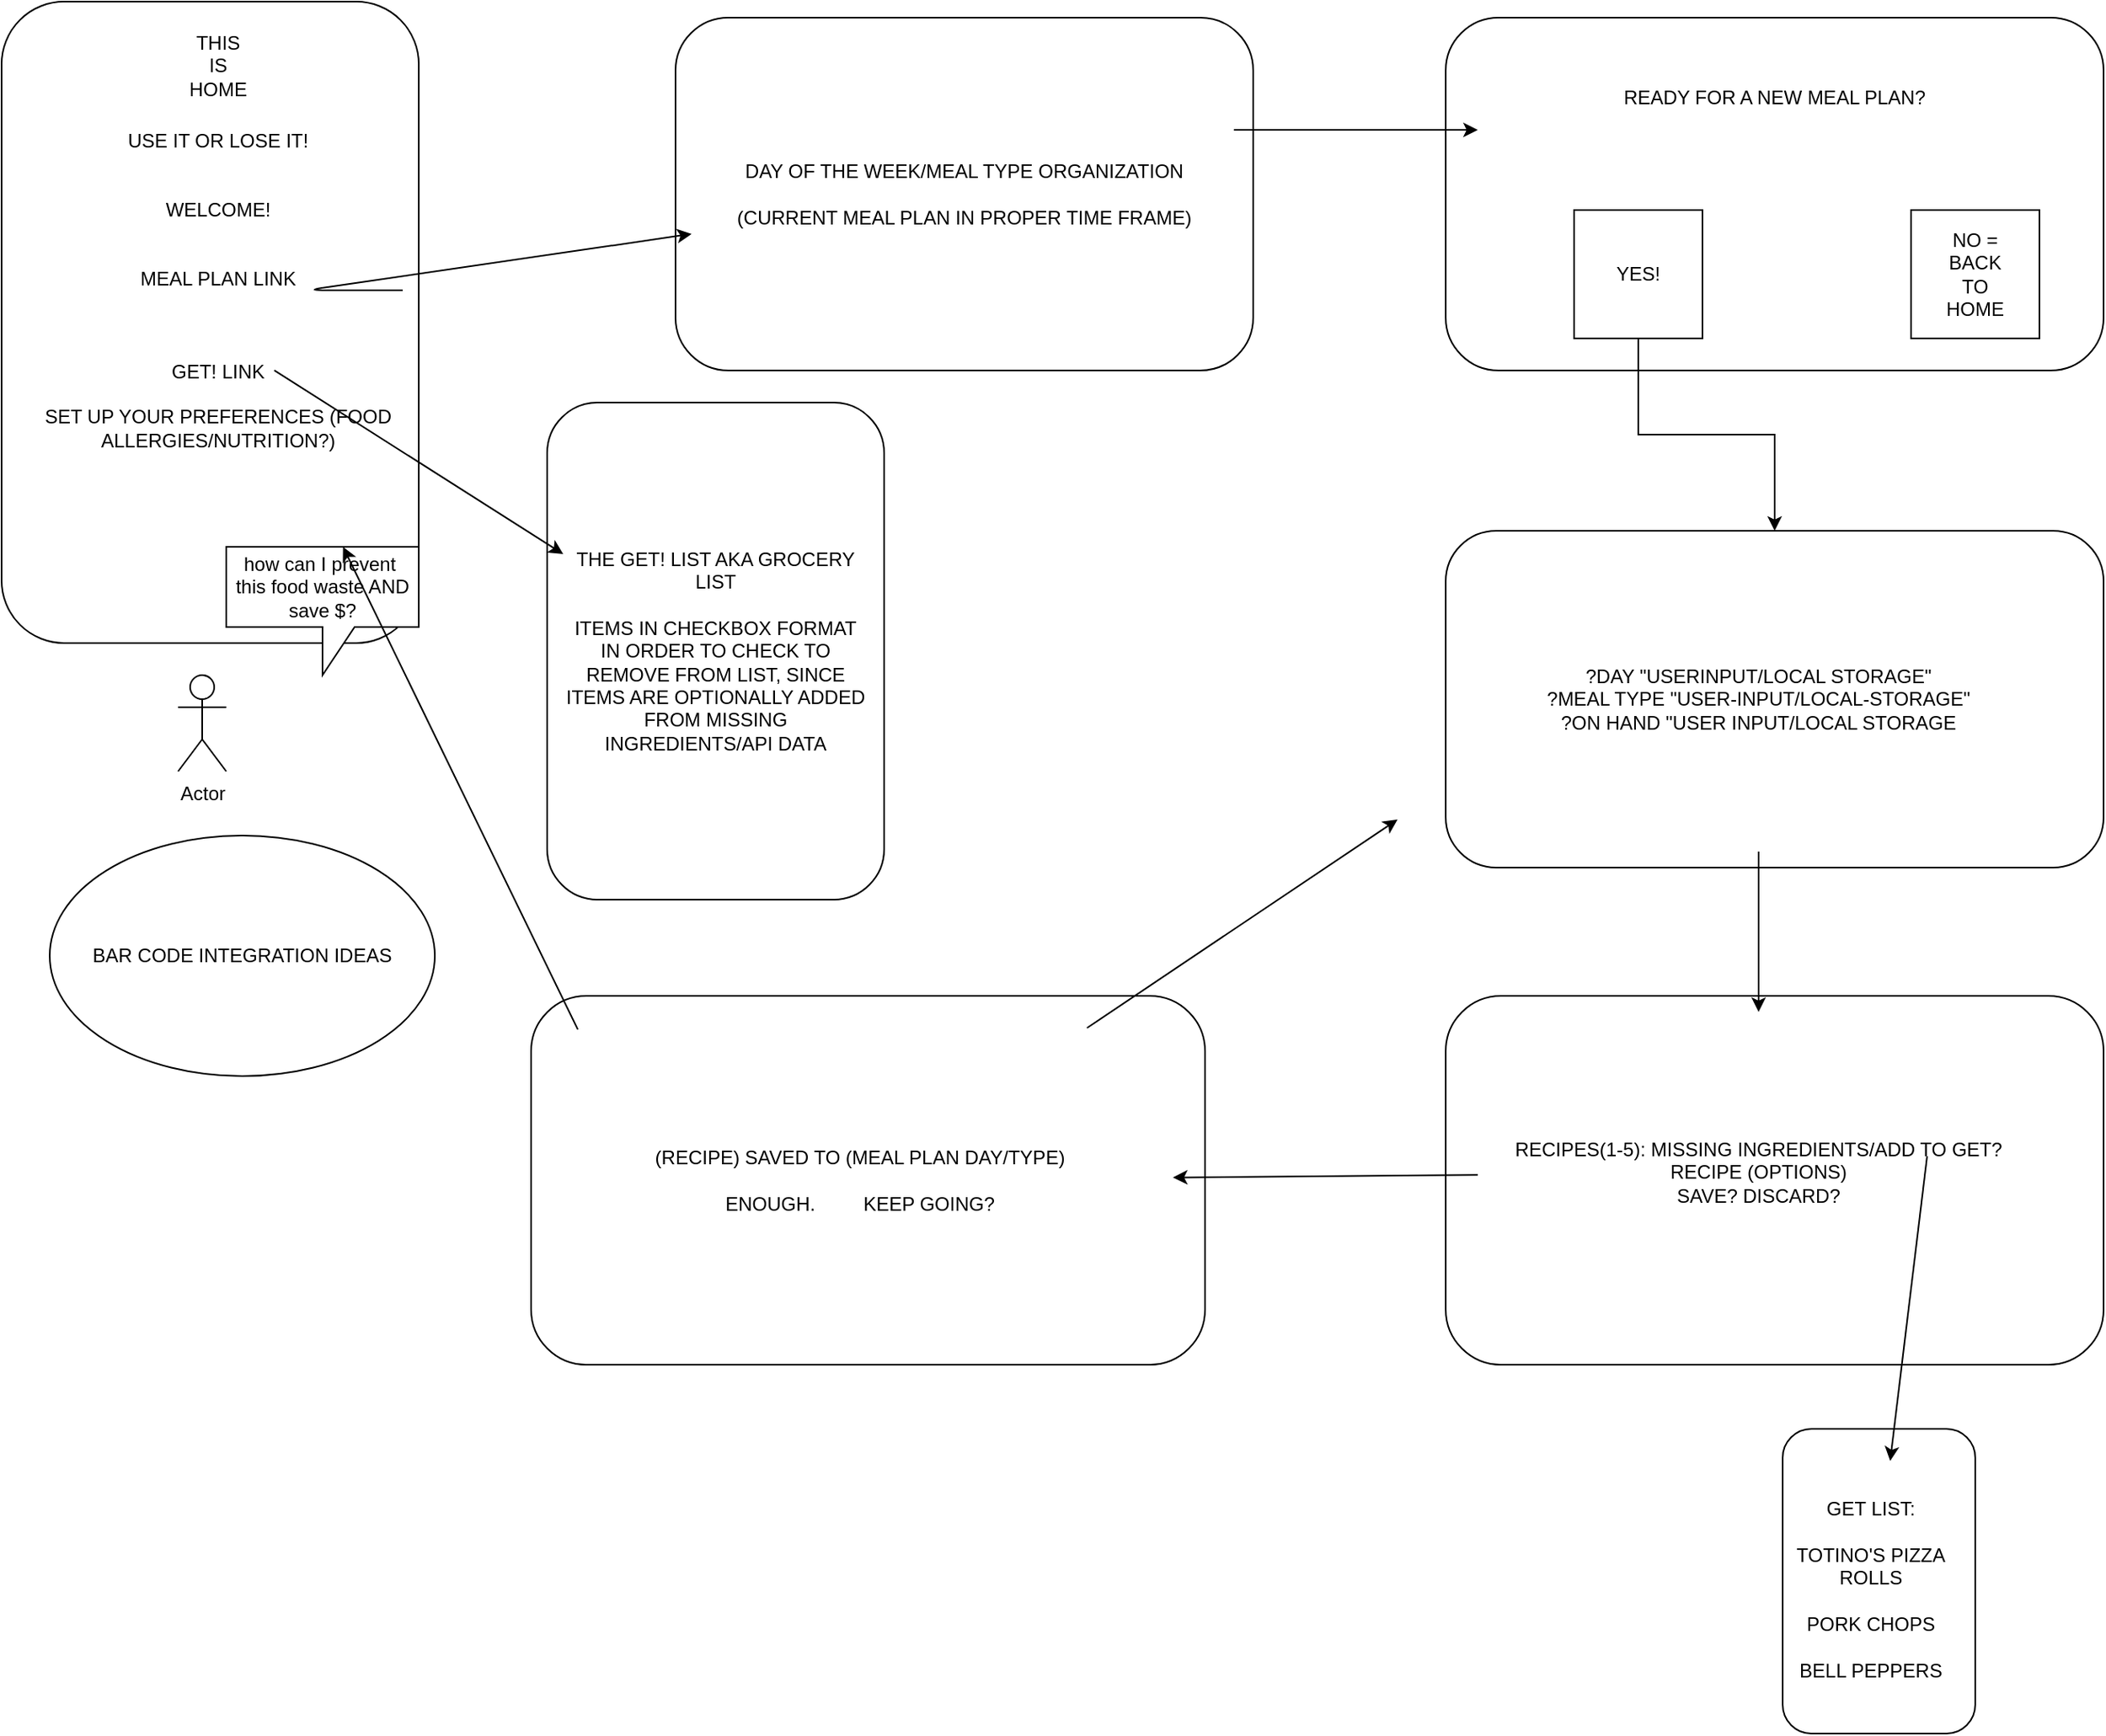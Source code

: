 <mxfile version="14.4.4" type="device"><diagram id="bbJZhhfRxTASnwF3ysEd" name="Page-1"><mxGraphModel dx="2487" dy="1121" grid="1" gridSize="10" guides="1" tooltips="1" connect="1" arrows="1" fold="1" page="1" pageScale="1" pageWidth="850" pageHeight="1100" math="0" shadow="0"><root><mxCell id="0"/><mxCell id="1" parent="0"/><mxCell id="ZxRvmyyMMFRdILhmITgW-3" value="" style="rounded=1;whiteSpace=wrap;html=1;" vertex="1" parent="1"><mxGeometry x="310" y="20" width="260" height="400" as="geometry"/></mxCell><mxCell id="ZxRvmyyMMFRdILhmITgW-4" value="" style="rounded=1;whiteSpace=wrap;html=1;" vertex="1" parent="1"><mxGeometry x="730" y="30" width="360" height="220" as="geometry"/></mxCell><mxCell id="ZxRvmyyMMFRdILhmITgW-5" value="" style="rounded=1;whiteSpace=wrap;html=1;" vertex="1" parent="1"><mxGeometry x="650" y="270" width="210" height="310" as="geometry"/></mxCell><mxCell id="ZxRvmyyMMFRdILhmITgW-6" value="" style="rounded=1;whiteSpace=wrap;html=1;" vertex="1" parent="1"><mxGeometry x="1210" y="30" width="410" height="220" as="geometry"/></mxCell><mxCell id="ZxRvmyyMMFRdILhmITgW-32" style="edgeStyle=orthogonalEdgeStyle;rounded=0;orthogonalLoop=1;jettySize=auto;html=1;exitX=0.5;exitY=1;exitDx=0;exitDy=0;" edge="1" parent="1" source="ZxRvmyyMMFRdILhmITgW-7" target="ZxRvmyyMMFRdILhmITgW-11"><mxGeometry relative="1" as="geometry"/></mxCell><mxCell id="ZxRvmyyMMFRdILhmITgW-7" value="" style="whiteSpace=wrap;html=1;aspect=fixed;" vertex="1" parent="1"><mxGeometry x="1290" y="150" width="80" height="80" as="geometry"/></mxCell><mxCell id="ZxRvmyyMMFRdILhmITgW-8" value="" style="whiteSpace=wrap;html=1;aspect=fixed;" vertex="1" parent="1"><mxGeometry x="1500" y="150" width="80" height="80" as="geometry"/></mxCell><mxCell id="ZxRvmyyMMFRdILhmITgW-9" style="edgeStyle=orthogonalEdgeStyle;rounded=0;orthogonalLoop=1;jettySize=auto;html=1;exitX=0.5;exitY=1;exitDx=0;exitDy=0;" edge="1" parent="1" source="ZxRvmyyMMFRdILhmITgW-7" target="ZxRvmyyMMFRdILhmITgW-7"><mxGeometry relative="1" as="geometry"/></mxCell><mxCell id="ZxRvmyyMMFRdILhmITgW-10" style="edgeStyle=orthogonalEdgeStyle;rounded=0;orthogonalLoop=1;jettySize=auto;html=1;exitX=0.5;exitY=1;exitDx=0;exitDy=0;" edge="1" parent="1" source="ZxRvmyyMMFRdILhmITgW-8" target="ZxRvmyyMMFRdILhmITgW-8"><mxGeometry relative="1" as="geometry"/></mxCell><mxCell id="ZxRvmyyMMFRdILhmITgW-11" value="" style="rounded=1;whiteSpace=wrap;html=1;" vertex="1" parent="1"><mxGeometry x="1210" y="350" width="410" height="210" as="geometry"/></mxCell><mxCell id="ZxRvmyyMMFRdILhmITgW-12" value="" style="rounded=1;whiteSpace=wrap;html=1;" vertex="1" parent="1"><mxGeometry x="1210" y="640" width="410" height="230" as="geometry"/></mxCell><mxCell id="ZxRvmyyMMFRdILhmITgW-13" value="" style="rounded=1;whiteSpace=wrap;html=1;" vertex="1" parent="1"><mxGeometry x="1420" y="910" width="120" height="190" as="geometry"/></mxCell><mxCell id="ZxRvmyyMMFRdILhmITgW-14" value="" style="rounded=1;whiteSpace=wrap;html=1;" vertex="1" parent="1"><mxGeometry x="640" y="640" width="420" height="230" as="geometry"/></mxCell><mxCell id="ZxRvmyyMMFRdILhmITgW-17" value="USE IT OR LOSE IT!&lt;br&gt;&lt;br&gt;&lt;br&gt;WELCOME!&lt;br&gt;&lt;br&gt;&lt;br&gt;MEAL PLAN LINK&lt;br&gt;&lt;br&gt;&lt;br&gt;&lt;br&gt;GET! LINK&lt;br&gt;&lt;br&gt;SET UP YOUR PREFERENCES (FOOD ALLERGIES/NUTRITION?)" style="text;html=1;strokeColor=none;fillColor=none;align=center;verticalAlign=middle;whiteSpace=wrap;rounded=0;" vertex="1" parent="1"><mxGeometry x="330" y="40" width="230" height="320" as="geometry"/></mxCell><mxCell id="ZxRvmyyMMFRdILhmITgW-18" value="DAY OF THE WEEK/MEAL TYPE ORGANIZATION&lt;br&gt;&lt;br&gt;(CURRENT MEAL PLAN IN PROPER TIME FRAME)" style="text;html=1;strokeColor=none;fillColor=none;align=center;verticalAlign=middle;whiteSpace=wrap;rounded=0;" vertex="1" parent="1"><mxGeometry x="740" y="40" width="340" height="200" as="geometry"/></mxCell><mxCell id="ZxRvmyyMMFRdILhmITgW-19" value="READY FOR A NEW MEAL PLAN?" style="text;html=1;strokeColor=none;fillColor=none;align=center;verticalAlign=middle;whiteSpace=wrap;rounded=0;" vertex="1" parent="1"><mxGeometry x="1250" y="50" width="330" height="60" as="geometry"/></mxCell><mxCell id="ZxRvmyyMMFRdILhmITgW-20" value="THE GET! LIST AKA GROCERY LIST&lt;br&gt;&lt;br&gt;ITEMS IN CHECKBOX FORMAT IN ORDER TO CHECK TO REMOVE FROM LIST, SINCE ITEMS ARE OPTIONALLY ADDED FROM MISSING INGREDIENTS/API DATA" style="text;html=1;strokeColor=none;fillColor=none;align=center;verticalAlign=middle;whiteSpace=wrap;rounded=0;" vertex="1" parent="1"><mxGeometry x="660" y="280" width="190" height="290" as="geometry"/></mxCell><mxCell id="ZxRvmyyMMFRdILhmITgW-21" value="RECIPES(1-5): MISSING INGREDIENTS/ADD TO GET?&lt;br&gt;RECIPE (OPTIONS)&lt;br&gt;SAVE? DISCARD?" style="text;html=1;strokeColor=none;fillColor=none;align=center;verticalAlign=middle;whiteSpace=wrap;rounded=0;" vertex="1" parent="1"><mxGeometry x="1230" y="650" width="350" height="200" as="geometry"/></mxCell><mxCell id="ZxRvmyyMMFRdILhmITgW-22" value="?DAY &quot;USERINPUT/LOCAL STORAGE&quot;&lt;br&gt;?MEAL TYPE &quot;USER-INPUT/LOCAL-STORAGE&quot;&lt;br&gt;?ON HAND &quot;USER INPUT/LOCAL STORAGE" style="text;html=1;strokeColor=none;fillColor=none;align=center;verticalAlign=middle;whiteSpace=wrap;rounded=0;" vertex="1" parent="1"><mxGeometry x="1220" y="360" width="370" height="190" as="geometry"/></mxCell><mxCell id="ZxRvmyyMMFRdILhmITgW-24" value="GET LIST:&lt;br&gt;&lt;br&gt;TOTINO'S PIZZA ROLLS&lt;br&gt;&lt;br&gt;PORK CHOPS&lt;br&gt;&lt;br&gt;BELL PEPPERS" style="text;html=1;strokeColor=none;fillColor=none;align=center;verticalAlign=middle;whiteSpace=wrap;rounded=0;" vertex="1" parent="1"><mxGeometry x="1420" y="930" width="110" height="160" as="geometry"/></mxCell><mxCell id="ZxRvmyyMMFRdILhmITgW-25" value="(RECIPE) SAVED TO (MEAL PLAN DAY/TYPE)&lt;br&gt;&lt;br&gt;ENOUGH.&amp;nbsp; &amp;nbsp; &amp;nbsp; &amp;nbsp; &amp;nbsp;KEEP GOING?" style="text;html=1;strokeColor=none;fillColor=none;align=center;verticalAlign=middle;whiteSpace=wrap;rounded=0;" vertex="1" parent="1"><mxGeometry x="650" y="660" width="390" height="190" as="geometry"/></mxCell><mxCell id="ZxRvmyyMMFRdILhmITgW-26" value="Actor" style="shape=umlActor;verticalLabelPosition=bottom;verticalAlign=top;html=1;outlineConnect=0;" vertex="1" parent="1"><mxGeometry x="420" y="440" width="30" height="60" as="geometry"/></mxCell><mxCell id="ZxRvmyyMMFRdILhmITgW-27" value="" style="shape=callout;whiteSpace=wrap;html=1;perimeter=calloutPerimeter;" vertex="1" parent="1"><mxGeometry x="450" y="360" width="120" height="80" as="geometry"/></mxCell><mxCell id="ZxRvmyyMMFRdILhmITgW-28" value="how can I prevent&amp;nbsp; this food waste AND save $?" style="text;html=1;strokeColor=none;fillColor=none;align=center;verticalAlign=middle;whiteSpace=wrap;rounded=0;" vertex="1" parent="1"><mxGeometry x="450" y="360" width="120" height="50" as="geometry"/></mxCell><mxCell id="ZxRvmyyMMFRdILhmITgW-30" value="YES!" style="text;html=1;strokeColor=none;fillColor=none;align=center;verticalAlign=middle;whiteSpace=wrap;rounded=0;" vertex="1" parent="1"><mxGeometry x="1310" y="180" width="40" height="20" as="geometry"/></mxCell><mxCell id="ZxRvmyyMMFRdILhmITgW-31" value="NO = BACK TO HOME" style="text;html=1;strokeColor=none;fillColor=none;align=center;verticalAlign=middle;whiteSpace=wrap;rounded=0;" vertex="1" parent="1"><mxGeometry x="1520" y="180" width="40" height="20" as="geometry"/></mxCell><mxCell id="ZxRvmyyMMFRdILhmITgW-34" value="BAR CODE INTEGRATION IDEAS" style="ellipse;whiteSpace=wrap;html=1;" vertex="1" parent="1"><mxGeometry x="340" y="540" width="240" height="150" as="geometry"/></mxCell><mxCell id="ZxRvmyyMMFRdILhmITgW-36" value="THIS IS HOME" style="text;html=1;strokeColor=none;fillColor=none;align=center;verticalAlign=middle;whiteSpace=wrap;rounded=0;" vertex="1" parent="1"><mxGeometry x="425" y="50" width="40" height="20" as="geometry"/></mxCell><mxCell id="ZxRvmyyMMFRdILhmITgW-42" value="" style="endArrow=classic;html=1;" edge="1" parent="1" source="ZxRvmyyMMFRdILhmITgW-17" target="ZxRvmyyMMFRdILhmITgW-18"><mxGeometry width="50" height="50" relative="1" as="geometry"><mxPoint x="510" y="220" as="sourcePoint"/><mxPoint x="560" y="170" as="targetPoint"/><Array as="points"><mxPoint x="500" y="200"/></Array></mxGeometry></mxCell><mxCell id="ZxRvmyyMMFRdILhmITgW-43" value="" style="endArrow=classic;html=1;exitX=0.994;exitY=0.3;exitDx=0;exitDy=0;exitPerimeter=0;" edge="1" parent="1" source="ZxRvmyyMMFRdILhmITgW-18"><mxGeometry width="50" height="50" relative="1" as="geometry"><mxPoint x="1120" y="150" as="sourcePoint"/><mxPoint x="1230" y="100" as="targetPoint"/></mxGeometry></mxCell><mxCell id="ZxRvmyyMMFRdILhmITgW-44" value="" style="endArrow=classic;html=1;" edge="1" parent="1" source="ZxRvmyyMMFRdILhmITgW-22" target="ZxRvmyyMMFRdILhmITgW-21"><mxGeometry width="50" height="50" relative="1" as="geometry"><mxPoint x="1370" y="620" as="sourcePoint"/><mxPoint x="1420" y="570" as="targetPoint"/></mxGeometry></mxCell><mxCell id="ZxRvmyyMMFRdILhmITgW-45" value="" style="endArrow=classic;html=1;entryX=0.609;entryY=0;entryDx=0;entryDy=0;entryPerimeter=0;exitX=0.8;exitY=0.45;exitDx=0;exitDy=0;exitPerimeter=0;" edge="1" parent="1" source="ZxRvmyyMMFRdILhmITgW-21" target="ZxRvmyyMMFRdILhmITgW-24"><mxGeometry width="50" height="50" relative="1" as="geometry"><mxPoint x="1450" y="920" as="sourcePoint"/><mxPoint x="1500" y="870" as="targetPoint"/></mxGeometry></mxCell><mxCell id="ZxRvmyyMMFRdILhmITgW-46" value="" style="endArrow=classic;html=1;" edge="1" parent="1" source="ZxRvmyyMMFRdILhmITgW-21" target="ZxRvmyyMMFRdILhmITgW-25"><mxGeometry width="50" height="50" relative="1" as="geometry"><mxPoint x="1110" y="770" as="sourcePoint"/><mxPoint x="1160" y="720" as="targetPoint"/></mxGeometry></mxCell><mxCell id="ZxRvmyyMMFRdILhmITgW-47" value="" style="endArrow=classic;html=1;" edge="1" parent="1" source="ZxRvmyyMMFRdILhmITgW-25"><mxGeometry width="50" height="50" relative="1" as="geometry"><mxPoint x="755" y="630" as="sourcePoint"/><mxPoint x="1180" y="530" as="targetPoint"/></mxGeometry></mxCell><mxCell id="ZxRvmyyMMFRdILhmITgW-48" value="" style="endArrow=classic;html=1;exitX=0.652;exitY=0.656;exitDx=0;exitDy=0;exitPerimeter=0;" edge="1" parent="1" source="ZxRvmyyMMFRdILhmITgW-17" target="ZxRvmyyMMFRdILhmITgW-20"><mxGeometry width="50" height="50" relative="1" as="geometry"><mxPoint x="580" y="320" as="sourcePoint"/><mxPoint x="630" y="270" as="targetPoint"/></mxGeometry></mxCell><mxCell id="ZxRvmyyMMFRdILhmITgW-50" value="" style="endArrow=classic;html=1;exitX=0.049;exitY=0.005;exitDx=0;exitDy=0;exitPerimeter=0;" edge="1" parent="1" source="ZxRvmyyMMFRdILhmITgW-25" target="ZxRvmyyMMFRdILhmITgW-17"><mxGeometry width="50" height="50" relative="1" as="geometry"><mxPoint x="610" y="640" as="sourcePoint"/><mxPoint x="660" y="590" as="targetPoint"/></mxGeometry></mxCell></root></mxGraphModel></diagram></mxfile>